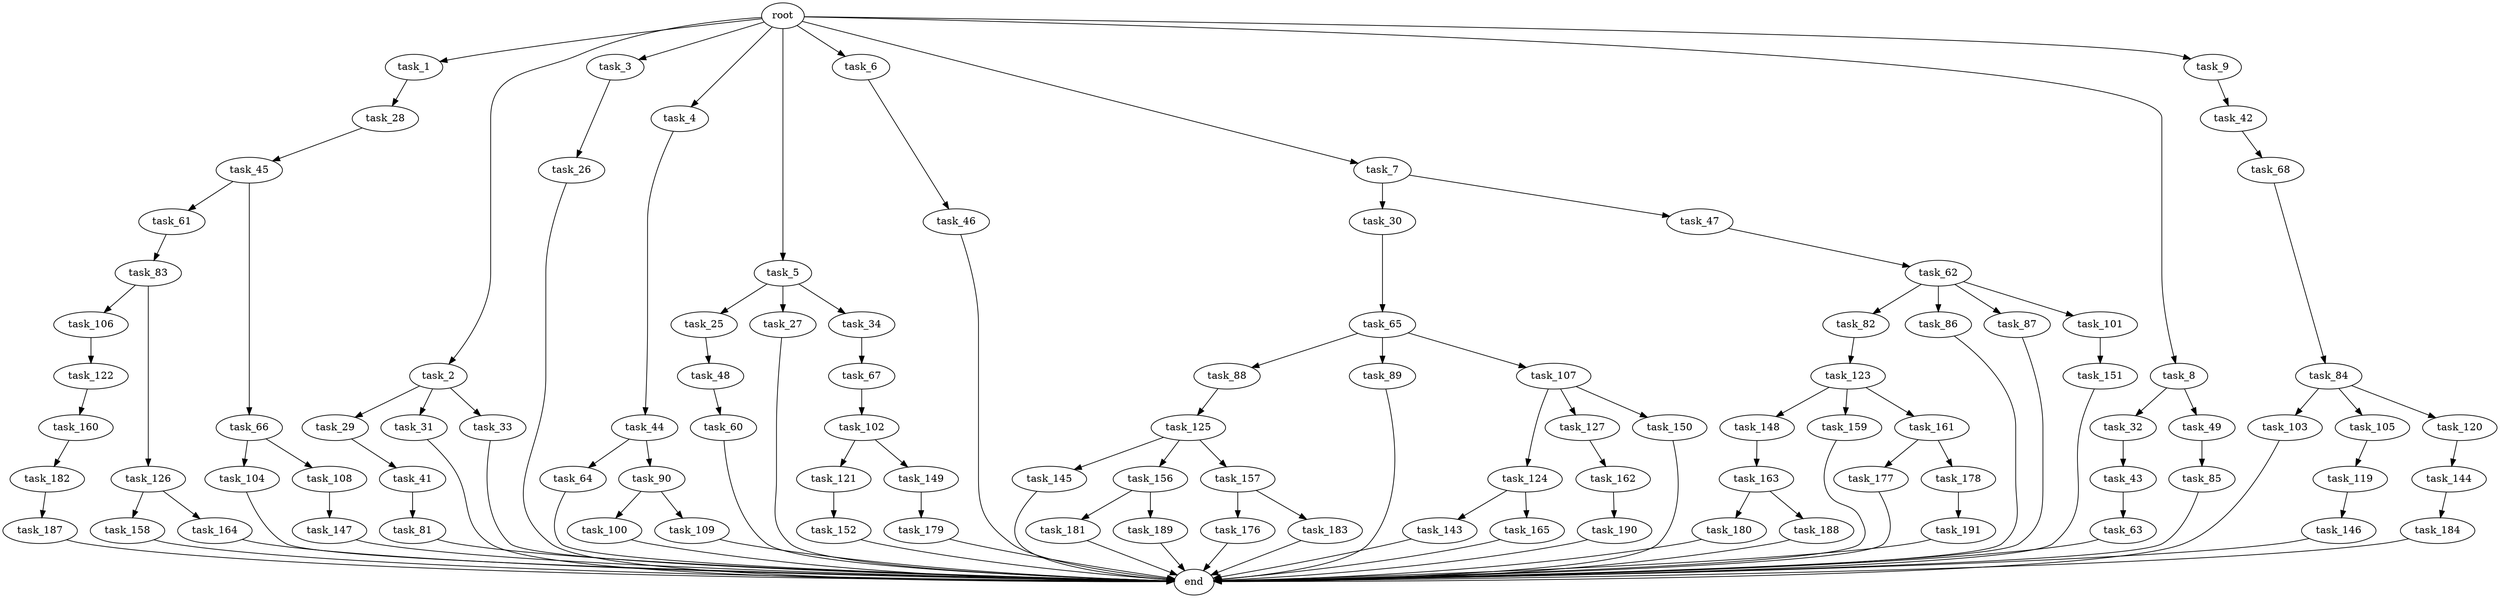 digraph G {
  root [size="0.000000"];
  task_1 [size="102.400000"];
  task_2 [size="102.400000"];
  task_3 [size="102.400000"];
  task_4 [size="102.400000"];
  task_5 [size="102.400000"];
  task_6 [size="102.400000"];
  task_7 [size="102.400000"];
  task_8 [size="102.400000"];
  task_9 [size="102.400000"];
  task_25 [size="21474836480.000000"];
  task_26 [size="21474836480.000000"];
  task_27 [size="21474836480.000000"];
  task_28 [size="3435973836.800000"];
  task_29 [size="69578470195.199997"];
  task_30 [size="21474836480.000000"];
  task_31 [size="69578470195.199997"];
  task_32 [size="7730941132.800000"];
  task_33 [size="69578470195.199997"];
  task_34 [size="21474836480.000000"];
  task_41 [size="21474836480.000000"];
  task_42 [size="42090679500.800003"];
  task_43 [size="69578470195.199997"];
  task_44 [size="54975581388.800003"];
  task_45 [size="13743895347.200001"];
  task_46 [size="42090679500.800003"];
  task_47 [size="21474836480.000000"];
  task_48 [size="7730941132.800000"];
  task_49 [size="7730941132.800000"];
  task_60 [size="7730941132.800000"];
  task_61 [size="85899345920.000000"];
  task_62 [size="42090679500.800003"];
  task_63 [size="69578470195.199997"];
  task_64 [size="21474836480.000000"];
  task_65 [size="13743895347.200001"];
  task_66 [size="85899345920.000000"];
  task_67 [size="30923764531.200001"];
  task_68 [size="7730941132.800000"];
  task_81 [size="3435973836.800000"];
  task_82 [size="42090679500.800003"];
  task_83 [size="21474836480.000000"];
  task_84 [size="42090679500.800003"];
  task_85 [size="54975581388.800003"];
  task_86 [size="42090679500.800003"];
  task_87 [size="42090679500.800003"];
  task_88 [size="42090679500.800003"];
  task_89 [size="42090679500.800003"];
  task_90 [size="21474836480.000000"];
  task_100 [size="3435973836.800000"];
  task_101 [size="42090679500.800003"];
  task_102 [size="69578470195.199997"];
  task_103 [size="85899345920.000000"];
  task_104 [size="42090679500.800003"];
  task_105 [size="85899345920.000000"];
  task_106 [size="85899345920.000000"];
  task_107 [size="42090679500.800003"];
  task_108 [size="42090679500.800003"];
  task_109 [size="3435973836.800000"];
  task_119 [size="69578470195.199997"];
  task_120 [size="85899345920.000000"];
  task_121 [size="54975581388.800003"];
  task_122 [size="3435973836.800000"];
  task_123 [size="69578470195.199997"];
  task_124 [size="3435973836.800000"];
  task_125 [size="42090679500.800003"];
  task_126 [size="85899345920.000000"];
  task_127 [size="3435973836.800000"];
  task_143 [size="13743895347.200001"];
  task_144 [size="13743895347.200001"];
  task_145 [size="3435973836.800000"];
  task_146 [size="85899345920.000000"];
  task_147 [size="21474836480.000000"];
  task_148 [size="54975581388.800003"];
  task_149 [size="54975581388.800003"];
  task_150 [size="3435973836.800000"];
  task_151 [size="3435973836.800000"];
  task_152 [size="13743895347.200001"];
  task_156 [size="3435973836.800000"];
  task_157 [size="3435973836.800000"];
  task_158 [size="69578470195.199997"];
  task_159 [size="54975581388.800003"];
  task_160 [size="85899345920.000000"];
  task_161 [size="54975581388.800003"];
  task_162 [size="7730941132.800000"];
  task_163 [size="42090679500.800003"];
  task_164 [size="69578470195.199997"];
  task_165 [size="13743895347.200001"];
  task_176 [size="30923764531.200001"];
  task_177 [size="3435973836.800000"];
  task_178 [size="3435973836.800000"];
  task_179 [size="7730941132.800000"];
  task_180 [size="21474836480.000000"];
  task_181 [size="54975581388.800003"];
  task_182 [size="30923764531.200001"];
  task_183 [size="30923764531.200001"];
  task_184 [size="3435973836.800000"];
  task_187 [size="3435973836.800000"];
  task_188 [size="21474836480.000000"];
  task_189 [size="54975581388.800003"];
  task_190 [size="69578470195.199997"];
  task_191 [size="21474836480.000000"];
  end [size="0.000000"];

  root -> task_1 [size="1.000000"];
  root -> task_2 [size="1.000000"];
  root -> task_3 [size="1.000000"];
  root -> task_4 [size="1.000000"];
  root -> task_5 [size="1.000000"];
  root -> task_6 [size="1.000000"];
  root -> task_7 [size="1.000000"];
  root -> task_8 [size="1.000000"];
  root -> task_9 [size="1.000000"];
  task_1 -> task_28 [size="33554432.000000"];
  task_2 -> task_29 [size="679477248.000000"];
  task_2 -> task_31 [size="679477248.000000"];
  task_2 -> task_33 [size="679477248.000000"];
  task_3 -> task_26 [size="209715200.000000"];
  task_4 -> task_44 [size="536870912.000000"];
  task_5 -> task_25 [size="209715200.000000"];
  task_5 -> task_27 [size="209715200.000000"];
  task_5 -> task_34 [size="209715200.000000"];
  task_6 -> task_46 [size="411041792.000000"];
  task_7 -> task_30 [size="209715200.000000"];
  task_7 -> task_47 [size="209715200.000000"];
  task_8 -> task_32 [size="75497472.000000"];
  task_8 -> task_49 [size="75497472.000000"];
  task_9 -> task_42 [size="411041792.000000"];
  task_25 -> task_48 [size="75497472.000000"];
  task_26 -> end [size="1.000000"];
  task_27 -> end [size="1.000000"];
  task_28 -> task_45 [size="134217728.000000"];
  task_29 -> task_41 [size="209715200.000000"];
  task_30 -> task_65 [size="134217728.000000"];
  task_31 -> end [size="1.000000"];
  task_32 -> task_43 [size="679477248.000000"];
  task_33 -> end [size="1.000000"];
  task_34 -> task_67 [size="301989888.000000"];
  task_41 -> task_81 [size="33554432.000000"];
  task_42 -> task_68 [size="75497472.000000"];
  task_43 -> task_63 [size="679477248.000000"];
  task_44 -> task_64 [size="209715200.000000"];
  task_44 -> task_90 [size="209715200.000000"];
  task_45 -> task_61 [size="838860800.000000"];
  task_45 -> task_66 [size="838860800.000000"];
  task_46 -> end [size="1.000000"];
  task_47 -> task_62 [size="411041792.000000"];
  task_48 -> task_60 [size="75497472.000000"];
  task_49 -> task_85 [size="536870912.000000"];
  task_60 -> end [size="1.000000"];
  task_61 -> task_83 [size="209715200.000000"];
  task_62 -> task_82 [size="411041792.000000"];
  task_62 -> task_86 [size="411041792.000000"];
  task_62 -> task_87 [size="411041792.000000"];
  task_62 -> task_101 [size="411041792.000000"];
  task_63 -> end [size="1.000000"];
  task_64 -> end [size="1.000000"];
  task_65 -> task_88 [size="411041792.000000"];
  task_65 -> task_89 [size="411041792.000000"];
  task_65 -> task_107 [size="411041792.000000"];
  task_66 -> task_104 [size="411041792.000000"];
  task_66 -> task_108 [size="411041792.000000"];
  task_67 -> task_102 [size="679477248.000000"];
  task_68 -> task_84 [size="411041792.000000"];
  task_81 -> end [size="1.000000"];
  task_82 -> task_123 [size="679477248.000000"];
  task_83 -> task_106 [size="838860800.000000"];
  task_83 -> task_126 [size="838860800.000000"];
  task_84 -> task_103 [size="838860800.000000"];
  task_84 -> task_105 [size="838860800.000000"];
  task_84 -> task_120 [size="838860800.000000"];
  task_85 -> end [size="1.000000"];
  task_86 -> end [size="1.000000"];
  task_87 -> end [size="1.000000"];
  task_88 -> task_125 [size="411041792.000000"];
  task_89 -> end [size="1.000000"];
  task_90 -> task_100 [size="33554432.000000"];
  task_90 -> task_109 [size="33554432.000000"];
  task_100 -> end [size="1.000000"];
  task_101 -> task_151 [size="33554432.000000"];
  task_102 -> task_121 [size="536870912.000000"];
  task_102 -> task_149 [size="536870912.000000"];
  task_103 -> end [size="1.000000"];
  task_104 -> end [size="1.000000"];
  task_105 -> task_119 [size="679477248.000000"];
  task_106 -> task_122 [size="33554432.000000"];
  task_107 -> task_124 [size="33554432.000000"];
  task_107 -> task_127 [size="33554432.000000"];
  task_107 -> task_150 [size="33554432.000000"];
  task_108 -> task_147 [size="209715200.000000"];
  task_109 -> end [size="1.000000"];
  task_119 -> task_146 [size="838860800.000000"];
  task_120 -> task_144 [size="134217728.000000"];
  task_121 -> task_152 [size="134217728.000000"];
  task_122 -> task_160 [size="838860800.000000"];
  task_123 -> task_148 [size="536870912.000000"];
  task_123 -> task_159 [size="536870912.000000"];
  task_123 -> task_161 [size="536870912.000000"];
  task_124 -> task_143 [size="134217728.000000"];
  task_124 -> task_165 [size="134217728.000000"];
  task_125 -> task_145 [size="33554432.000000"];
  task_125 -> task_156 [size="33554432.000000"];
  task_125 -> task_157 [size="33554432.000000"];
  task_126 -> task_158 [size="679477248.000000"];
  task_126 -> task_164 [size="679477248.000000"];
  task_127 -> task_162 [size="75497472.000000"];
  task_143 -> end [size="1.000000"];
  task_144 -> task_184 [size="33554432.000000"];
  task_145 -> end [size="1.000000"];
  task_146 -> end [size="1.000000"];
  task_147 -> end [size="1.000000"];
  task_148 -> task_163 [size="411041792.000000"];
  task_149 -> task_179 [size="75497472.000000"];
  task_150 -> end [size="1.000000"];
  task_151 -> end [size="1.000000"];
  task_152 -> end [size="1.000000"];
  task_156 -> task_181 [size="536870912.000000"];
  task_156 -> task_189 [size="536870912.000000"];
  task_157 -> task_176 [size="301989888.000000"];
  task_157 -> task_183 [size="301989888.000000"];
  task_158 -> end [size="1.000000"];
  task_159 -> end [size="1.000000"];
  task_160 -> task_182 [size="301989888.000000"];
  task_161 -> task_177 [size="33554432.000000"];
  task_161 -> task_178 [size="33554432.000000"];
  task_162 -> task_190 [size="679477248.000000"];
  task_163 -> task_180 [size="209715200.000000"];
  task_163 -> task_188 [size="209715200.000000"];
  task_164 -> end [size="1.000000"];
  task_165 -> end [size="1.000000"];
  task_176 -> end [size="1.000000"];
  task_177 -> end [size="1.000000"];
  task_178 -> task_191 [size="209715200.000000"];
  task_179 -> end [size="1.000000"];
  task_180 -> end [size="1.000000"];
  task_181 -> end [size="1.000000"];
  task_182 -> task_187 [size="33554432.000000"];
  task_183 -> end [size="1.000000"];
  task_184 -> end [size="1.000000"];
  task_187 -> end [size="1.000000"];
  task_188 -> end [size="1.000000"];
  task_189 -> end [size="1.000000"];
  task_190 -> end [size="1.000000"];
  task_191 -> end [size="1.000000"];
}
